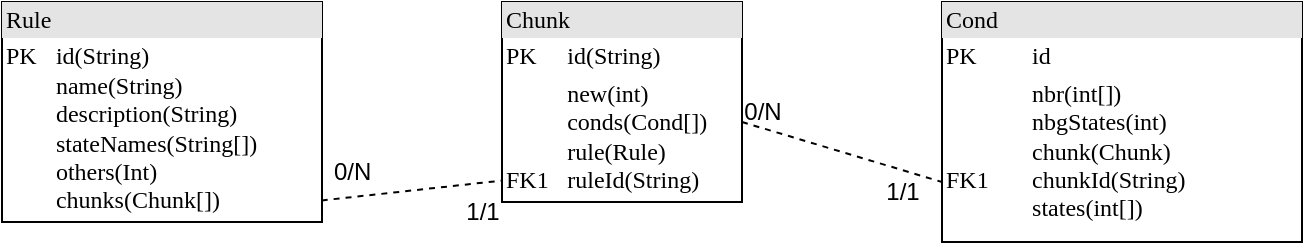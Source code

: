 <mxfile>
    <diagram name="Page-1" id="2ca16b54-16f6-2749-3443-fa8db7711227">
        <mxGraphModel dx="1484" dy="1335" grid="1" gridSize="10" guides="1" tooltips="1" connect="1" arrows="1" fold="1" page="1" pageScale="1" pageWidth="1100" pageHeight="850" background="none" math="0" shadow="0">
            <root>
                <mxCell id="0"/>
                <mxCell id="1" parent="0"/>
                <mxCell id="2ed32ef02a7f4228-2" value="&lt;div style=&quot;box-sizing: border-box ; width: 100% ; background: #e4e4e4 ; padding: 2px&quot;&gt;Rule&lt;/div&gt;&lt;table style=&quot;width: 100% ; font-size: 1em&quot; cellpadding=&quot;2&quot; cellspacing=&quot;0&quot;&gt;&lt;tbody&gt;&lt;tr&gt;&lt;td&gt;PK&lt;br&gt;&lt;br&gt;&lt;br&gt;&lt;br&gt;&lt;br&gt;&lt;br&gt;&lt;/td&gt;&lt;td&gt;id(String)&lt;br&gt;name(String)&lt;br&gt;description(String)&lt;br&gt;stateNames(String[])&lt;br&gt;others(Int)&lt;br&gt;chunks(Chunk[])&lt;br&gt;&lt;/td&gt;&lt;/tr&gt;&lt;tr&gt;&lt;td&gt;&lt;br&gt;&lt;/td&gt;&lt;td&gt;&lt;br&gt;&lt;/td&gt;&lt;/tr&gt;&lt;tr&gt;&lt;td&gt;&lt;/td&gt;&lt;td&gt;&lt;br&gt;&lt;/td&gt;&lt;/tr&gt;&lt;/tbody&gt;&lt;/table&gt;" style="verticalAlign=top;align=left;overflow=fill;html=1;rounded=0;shadow=0;comic=0;labelBackgroundColor=none;strokeWidth=1;fontFamily=Verdana;fontSize=12" parent="1" vertex="1">
                    <mxGeometry x="240" y="365" width="160" height="110" as="geometry"/>
                </mxCell>
                <mxCell id="2ed32ef02a7f4228-8" value="&lt;div style=&quot;box-sizing: border-box ; width: 100% ; background: #e4e4e4 ; padding: 2px&quot;&gt;Cond&lt;/div&gt;&lt;table style=&quot;width: 100% ; font-size: 1em&quot; cellpadding=&quot;2&quot; cellspacing=&quot;0&quot;&gt;&lt;tbody&gt;&lt;tr&gt;&lt;td&gt;PK&lt;/td&gt;&lt;td&gt;id&lt;br&gt;&lt;/td&gt;&lt;/tr&gt;&lt;tr&gt;&lt;td&gt;&lt;br&gt;&lt;br&gt;FK1&lt;/td&gt;&lt;td&gt;nbr(int[])&lt;br&gt;nbgStates(int)&lt;br&gt;chunk(Chunk)&lt;br&gt;chunkId(String)&lt;br&gt;states(int[])&lt;/td&gt;&lt;/tr&gt;&lt;tr&gt;&lt;td&gt;&lt;br&gt;&lt;/td&gt;&lt;td&gt;&lt;/td&gt;&lt;/tr&gt;&lt;/tbody&gt;&lt;/table&gt;" style="verticalAlign=top;align=left;overflow=fill;html=1;rounded=0;shadow=0;comic=0;labelBackgroundColor=none;strokeWidth=1;fontFamily=Verdana;fontSize=12" parent="1" vertex="1">
                    <mxGeometry x="710" y="365" width="180" height="120" as="geometry"/>
                </mxCell>
                <mxCell id="2ed32ef02a7f4228-10" value="&lt;div style=&quot;box-sizing: border-box ; width: 100% ; background: #e4e4e4 ; padding: 2px&quot;&gt;Chunk&lt;/div&gt;&lt;table style=&quot;width: 100% ; font-size: 1em&quot; cellpadding=&quot;2&quot; cellspacing=&quot;0&quot;&gt;&lt;tbody&gt;&lt;tr&gt;&lt;td&gt;PK&lt;/td&gt;&lt;td&gt;id(String)&lt;/td&gt;&lt;/tr&gt;&lt;tr&gt;&lt;td&gt;&lt;br&gt;&lt;br&gt;&lt;br&gt;FK1&lt;/td&gt;&lt;td&gt;new(int)&lt;br&gt;conds(Cond[])&lt;br&gt;rule(Rule)&lt;br&gt;ruleId(String)&lt;/td&gt;&lt;/tr&gt;&lt;tr&gt;&lt;td&gt;&lt;/td&gt;&lt;td&gt;&lt;br&gt;&lt;/td&gt;&lt;/tr&gt;&lt;/tbody&gt;&lt;/table&gt;" style="verticalAlign=top;align=left;overflow=fill;html=1;rounded=0;shadow=0;comic=0;labelBackgroundColor=none;strokeWidth=1;fontFamily=Verdana;fontSize=12" parent="1" vertex="1">
                    <mxGeometry x="490" y="365" width="120" height="100" as="geometry"/>
                </mxCell>
                <mxCell id="vLN_CwewozUK3cicdvQh-7" value="" style="endArrow=none;dashed=1;html=1;rounded=0;exitX=0.999;exitY=0.902;exitDx=0;exitDy=0;exitPerimeter=0;entryX=-0.001;entryY=0.893;entryDx=0;entryDy=0;entryPerimeter=0;" parent="1" source="2ed32ef02a7f4228-2" target="2ed32ef02a7f4228-10" edge="1">
                    <mxGeometry width="50" height="50" relative="1" as="geometry">
                        <mxPoint x="410" y="595" as="sourcePoint"/>
                        <mxPoint x="460" y="545" as="targetPoint"/>
                    </mxGeometry>
                </mxCell>
                <mxCell id="vLN_CwewozUK3cicdvQh-8" value="" style="endArrow=none;dashed=1;html=1;rounded=0;entryX=0;entryY=0.75;entryDx=0;entryDy=0;" parent="1" target="2ed32ef02a7f4228-8" edge="1">
                    <mxGeometry width="50" height="50" relative="1" as="geometry">
                        <mxPoint x="610" y="425" as="sourcePoint"/>
                        <mxPoint x="680" y="555" as="targetPoint"/>
                    </mxGeometry>
                </mxCell>
                <mxCell id="vLN_CwewozUK3cicdvQh-9" value="0/N" style="text;strokeColor=none;fillColor=none;align=left;verticalAlign=middle;spacingLeft=4;spacingRight=4;overflow=hidden;points=[[0,0.5],[1,0.5]];portConstraint=eastwest;rotatable=0;whiteSpace=wrap;html=1;" parent="1" vertex="1">
                    <mxGeometry x="400" y="435" width="30" height="30" as="geometry"/>
                </mxCell>
                <mxCell id="vLN_CwewozUK3cicdvQh-10" value="1/1" style="text;html=1;align=center;verticalAlign=middle;resizable=0;points=[];autosize=1;strokeColor=none;fillColor=none;" parent="1" vertex="1">
                    <mxGeometry x="460" y="455" width="40" height="30" as="geometry"/>
                </mxCell>
                <mxCell id="vLN_CwewozUK3cicdvQh-11" value="0/N" style="text;html=1;align=center;verticalAlign=middle;resizable=0;points=[];autosize=1;strokeColor=none;fillColor=none;" parent="1" vertex="1">
                    <mxGeometry x="600" y="405" width="40" height="30" as="geometry"/>
                </mxCell>
                <mxCell id="vLN_CwewozUK3cicdvQh-12" value="1/1" style="text;html=1;align=center;verticalAlign=middle;resizable=0;points=[];autosize=1;strokeColor=none;fillColor=none;" parent="1" vertex="1">
                    <mxGeometry x="670" y="445" width="40" height="30" as="geometry"/>
                </mxCell>
            </root>
        </mxGraphModel>
    </diagram>
</mxfile>